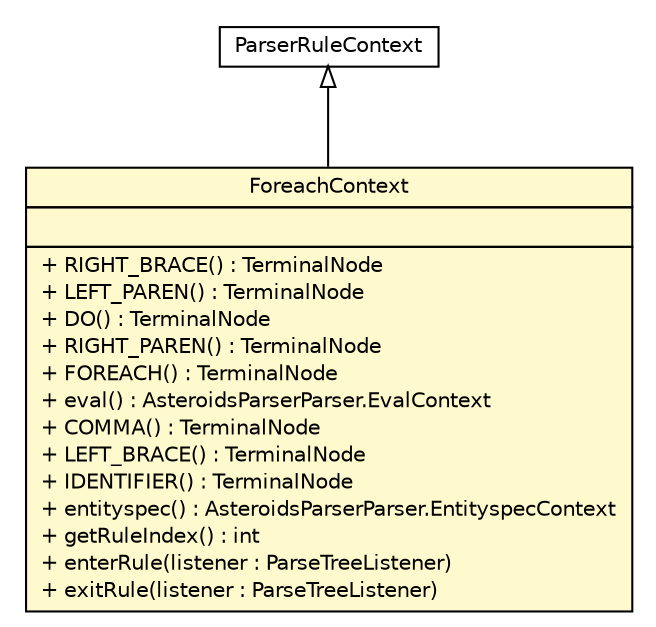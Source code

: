 #!/usr/local/bin/dot
#
# Class diagram 
# Generated by UMLGraph version R5_6 (http://www.umlgraph.org/)
#

digraph G {
	edge [fontname="Helvetica",fontsize=10,labelfontname="Helvetica",labelfontsize=10];
	node [fontname="Helvetica",fontsize=10,shape=plaintext];
	nodesep=0.25;
	ranksep=0.5;
	// model.programs.parsing.AsteroidsParserParser.ForeachContext
	c5447 [label=<<table title="model.programs.parsing.AsteroidsParserParser.ForeachContext" border="0" cellborder="1" cellspacing="0" cellpadding="2" port="p" bgcolor="lemonChiffon" href="./AsteroidsParserParser.ForeachContext.html">
		<tr><td><table border="0" cellspacing="0" cellpadding="1">
<tr><td align="center" balign="center"> ForeachContext </td></tr>
		</table></td></tr>
		<tr><td><table border="0" cellspacing="0" cellpadding="1">
<tr><td align="left" balign="left">  </td></tr>
		</table></td></tr>
		<tr><td><table border="0" cellspacing="0" cellpadding="1">
<tr><td align="left" balign="left"> + RIGHT_BRACE() : TerminalNode </td></tr>
<tr><td align="left" balign="left"> + LEFT_PAREN() : TerminalNode </td></tr>
<tr><td align="left" balign="left"> + DO() : TerminalNode </td></tr>
<tr><td align="left" balign="left"> + RIGHT_PAREN() : TerminalNode </td></tr>
<tr><td align="left" balign="left"> + FOREACH() : TerminalNode </td></tr>
<tr><td align="left" balign="left"> + eval() : AsteroidsParserParser.EvalContext </td></tr>
<tr><td align="left" balign="left"> + COMMA() : TerminalNode </td></tr>
<tr><td align="left" balign="left"> + LEFT_BRACE() : TerminalNode </td></tr>
<tr><td align="left" balign="left"> + IDENTIFIER() : TerminalNode </td></tr>
<tr><td align="left" balign="left"> + entityspec() : AsteroidsParserParser.EntityspecContext </td></tr>
<tr><td align="left" balign="left"> + getRuleIndex() : int </td></tr>
<tr><td align="left" balign="left"> + enterRule(listener : ParseTreeListener) </td></tr>
<tr><td align="left" balign="left"> + exitRule(listener : ParseTreeListener) </td></tr>
		</table></td></tr>
		</table>>, URL="./AsteroidsParserParser.ForeachContext.html", fontname="Helvetica", fontcolor="black", fontsize=10.0];
	//model.programs.parsing.AsteroidsParserParser.ForeachContext extends ParserRuleContext
	c5531:p -> c5447:p [dir=back,arrowtail=empty];
	// ParserRuleContext
	c5531[label=<<table title="ParserRuleContext" border="0" cellborder="1" cellspacing="0" cellpadding="2" port="p" href="http://java.sun.com/j2se/1.4.2/docs/api//ParserRuleContext.html">
		<tr><td><table border="0" cellspacing="0" cellpadding="1">
<tr><td align="center" balign="center"> ParserRuleContext </td></tr>
		</table></td></tr>
		</table>>, fontname="Helvetica", fontcolor="black", fontsize=10.0];
}

